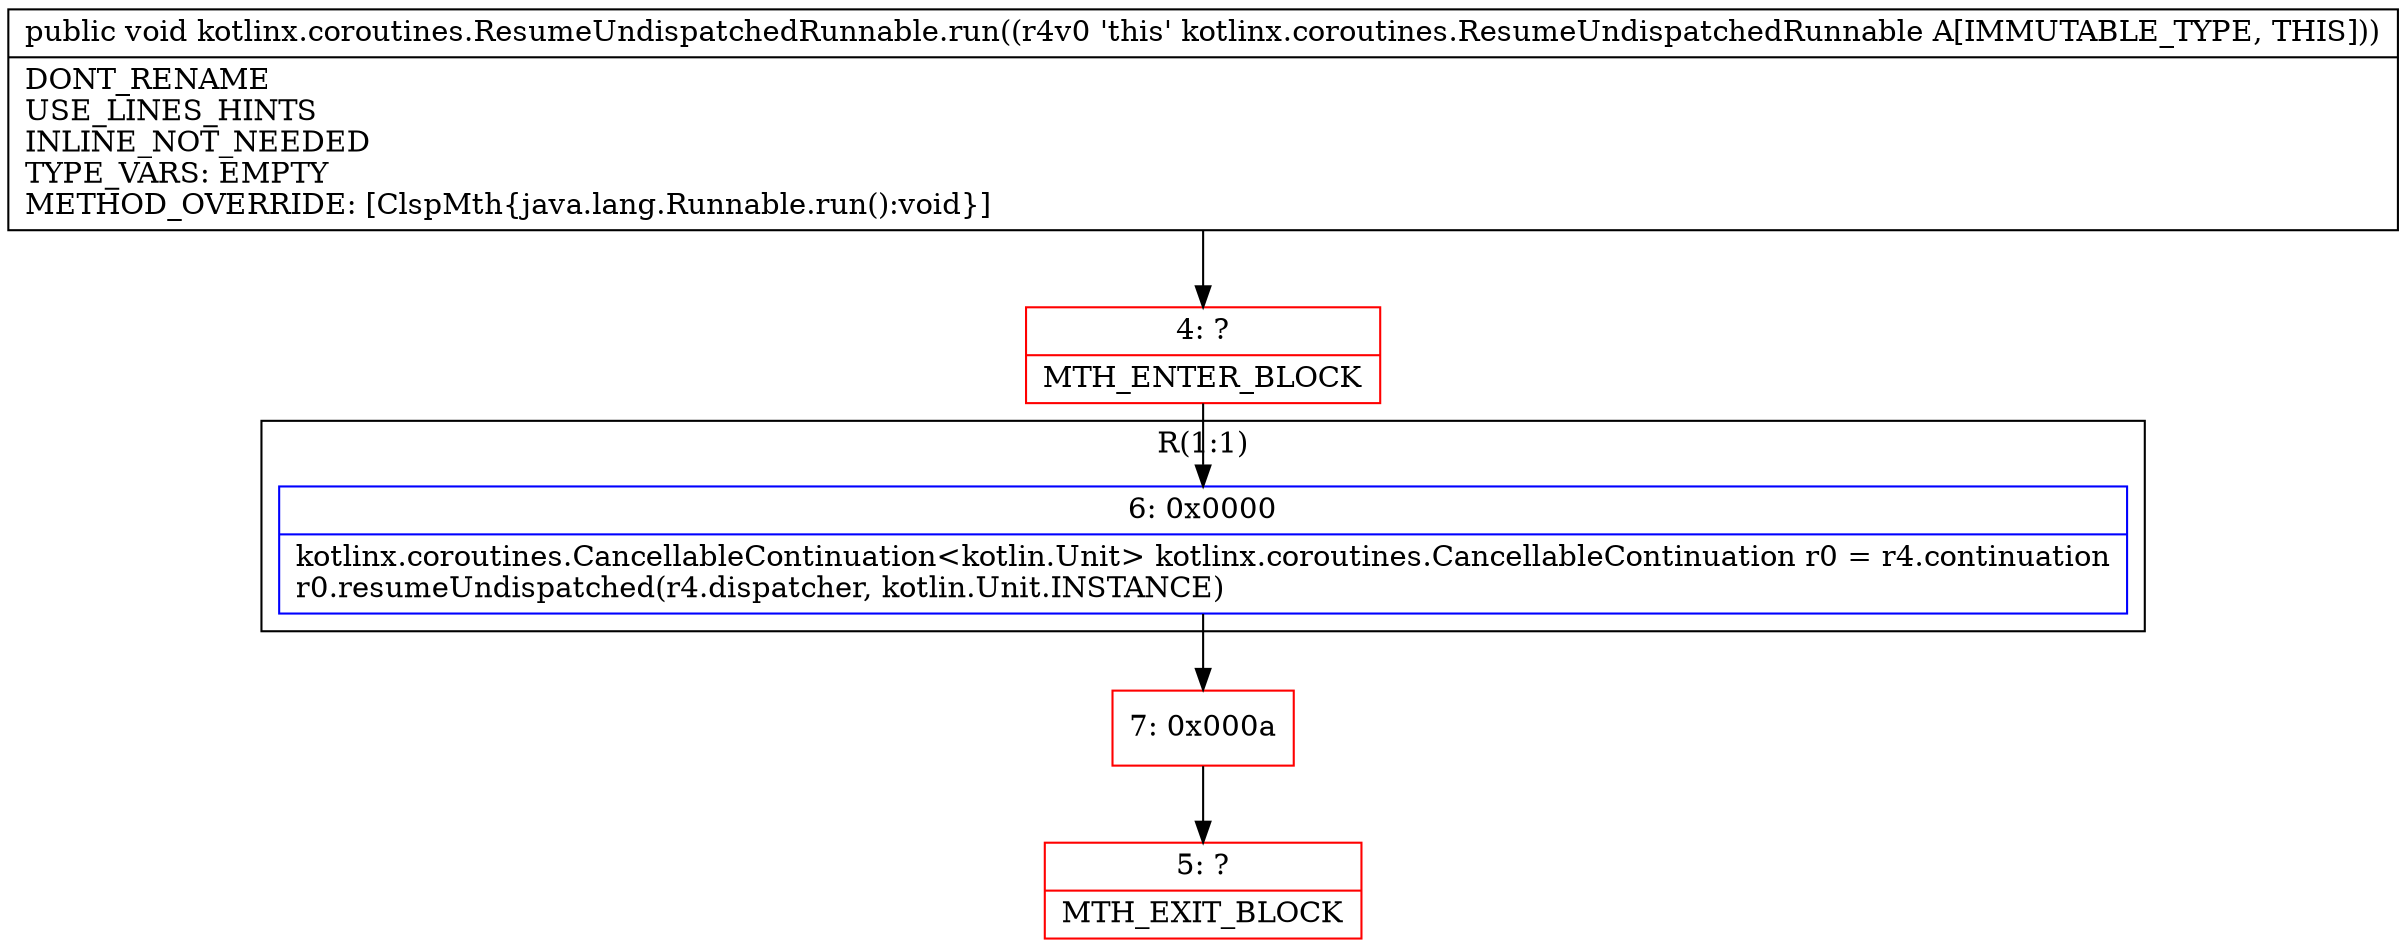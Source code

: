 digraph "CFG forkotlinx.coroutines.ResumeUndispatchedRunnable.run()V" {
subgraph cluster_Region_167764135 {
label = "R(1:1)";
node [shape=record,color=blue];
Node_6 [shape=record,label="{6\:\ 0x0000|kotlinx.coroutines.CancellableContinuation\<kotlin.Unit\> kotlinx.coroutines.CancellableContinuation r0 = r4.continuation\lr0.resumeUndispatched(r4.dispatcher, kotlin.Unit.INSTANCE)\l}"];
}
Node_4 [shape=record,color=red,label="{4\:\ ?|MTH_ENTER_BLOCK\l}"];
Node_7 [shape=record,color=red,label="{7\:\ 0x000a}"];
Node_5 [shape=record,color=red,label="{5\:\ ?|MTH_EXIT_BLOCK\l}"];
MethodNode[shape=record,label="{public void kotlinx.coroutines.ResumeUndispatchedRunnable.run((r4v0 'this' kotlinx.coroutines.ResumeUndispatchedRunnable A[IMMUTABLE_TYPE, THIS]))  | DONT_RENAME\lUSE_LINES_HINTS\lINLINE_NOT_NEEDED\lTYPE_VARS: EMPTY\lMETHOD_OVERRIDE: [ClspMth\{java.lang.Runnable.run():void\}]\l}"];
MethodNode -> Node_4;Node_6 -> Node_7;
Node_4 -> Node_6;
Node_7 -> Node_5;
}

